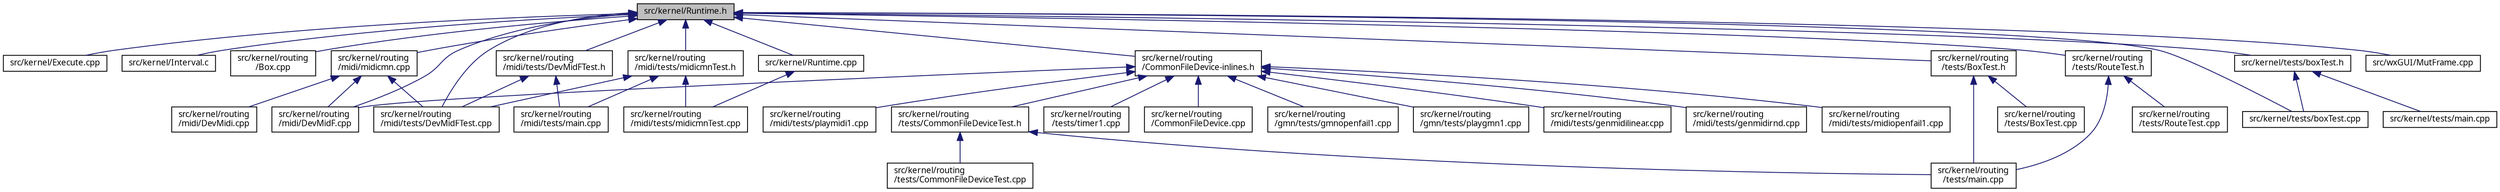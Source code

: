 digraph "src/kernel/Runtime.h"
{
  edge [fontname="Sans",fontsize="10",labelfontname="Sans",labelfontsize="10"];
  node [fontname="Sans",fontsize="10",shape=record];
  Node12 [label="src/kernel/Runtime.h",height=0.2,width=0.4,color="black", fillcolor="grey75", style="filled", fontcolor="black"];
  Node12 -> Node13 [dir="back",color="midnightblue",fontsize="10",style="solid",fontname="Sans"];
  Node13 [label="src/kernel/Execute.cpp",height=0.2,width=0.4,color="black", fillcolor="white", style="filled",URL="$df/d23/Execute_8cpp.html"];
  Node12 -> Node14 [dir="back",color="midnightblue",fontsize="10",style="solid",fontname="Sans"];
  Node14 [label="src/kernel/Interval.c",height=0.2,width=0.4,color="black", fillcolor="white", style="filled",URL="$d2/de4/Interval_8c.html",tooltip="Interval calculations. "];
  Node12 -> Node15 [dir="back",color="midnightblue",fontsize="10",style="solid",fontname="Sans"];
  Node15 [label="src/kernel/routing\l/Box.cpp",height=0.2,width=0.4,color="black", fillcolor="white", style="filled",URL="$dd/dc6/Box_8cpp.html",tooltip="Devices for routing. "];
  Node12 -> Node16 [dir="back",color="midnightblue",fontsize="10",style="solid",fontname="Sans"];
  Node16 [label="src/kernel/routing\l/CommonFileDevice-inlines.h",height=0.2,width=0.4,color="black", fillcolor="white", style="filled",URL="$d9/d6a/CommonFileDevice-inlines_8h.html"];
  Node16 -> Node17 [dir="back",color="midnightblue",fontsize="10",style="solid",fontname="Sans"];
  Node17 [label="src/kernel/routing\l/CommonFileDevice.cpp",height=0.2,width=0.4,color="black", fillcolor="white", style="filled",URL="$dc/d72/CommonFileDevice_8cpp.html"];
  Node16 -> Node18 [dir="back",color="midnightblue",fontsize="10",style="solid",fontname="Sans"];
  Node18 [label="src/kernel/routing\l/gmn/tests/gmnopenfail1.cpp",height=0.2,width=0.4,color="black", fillcolor="white", style="filled",URL="$d0/dd6/gmnopenfail1_8cpp.html"];
  Node16 -> Node19 [dir="back",color="midnightblue",fontsize="10",style="solid",fontname="Sans"];
  Node19 [label="src/kernel/routing\l/gmn/tests/playgmn1.cpp",height=0.2,width=0.4,color="black", fillcolor="white", style="filled",URL="$d3/d06/playgmn1_8cpp.html"];
  Node16 -> Node20 [dir="back",color="midnightblue",fontsize="10",style="solid",fontname="Sans"];
  Node20 [label="src/kernel/routing\l/midi/DevMidF.cpp",height=0.2,width=0.4,color="black", fillcolor="white", style="filled",URL="$d0/d6b/DevMidF_8cpp.html",tooltip="MIDI-File as device. "];
  Node16 -> Node21 [dir="back",color="midnightblue",fontsize="10",style="solid",fontname="Sans"];
  Node21 [label="src/kernel/routing\l/midi/tests/genmidilinear.cpp",height=0.2,width=0.4,color="black", fillcolor="white", style="filled",URL="$db/dd6/genmidilinear_8cpp.html"];
  Node16 -> Node22 [dir="back",color="midnightblue",fontsize="10",style="solid",fontname="Sans"];
  Node22 [label="src/kernel/routing\l/midi/tests/genmidirnd.cpp",height=0.2,width=0.4,color="black", fillcolor="white", style="filled",URL="$dd/d2d/genmidirnd_8cpp.html"];
  Node16 -> Node23 [dir="back",color="midnightblue",fontsize="10",style="solid",fontname="Sans"];
  Node23 [label="src/kernel/routing\l/midi/tests/midiopenfail1.cpp",height=0.2,width=0.4,color="black", fillcolor="white", style="filled",URL="$da/ddb/midiopenfail1_8cpp.html"];
  Node16 -> Node24 [dir="back",color="midnightblue",fontsize="10",style="solid",fontname="Sans"];
  Node24 [label="src/kernel/routing\l/midi/tests/playmidi1.cpp",height=0.2,width=0.4,color="black", fillcolor="white", style="filled",URL="$d9/dfe/playmidi1_8cpp.html"];
  Node16 -> Node25 [dir="back",color="midnightblue",fontsize="10",style="solid",fontname="Sans"];
  Node25 [label="src/kernel/routing\l/tests/CommonFileDeviceTest.h",height=0.2,width=0.4,color="black", fillcolor="white", style="filled",URL="$d4/d70/CommonFileDeviceTest_8h.html"];
  Node25 -> Node26 [dir="back",color="midnightblue",fontsize="10",style="solid",fontname="Sans"];
  Node26 [label="src/kernel/routing\l/tests/CommonFileDeviceTest.cpp",height=0.2,width=0.4,color="black", fillcolor="white", style="filled",URL="$dc/d43/CommonFileDeviceTest_8cpp.html"];
  Node25 -> Node27 [dir="back",color="midnightblue",fontsize="10",style="solid",fontname="Sans"];
  Node27 [label="src/kernel/routing\l/tests/main.cpp",height=0.2,width=0.4,color="black", fillcolor="white", style="filled",URL="$d1/de6/kernel_2routing_2tests_2main_8cpp.html"];
  Node16 -> Node28 [dir="back",color="midnightblue",fontsize="10",style="solid",fontname="Sans"];
  Node28 [label="src/kernel/routing\l/tests/timer1.cpp",height=0.2,width=0.4,color="black", fillcolor="white", style="filled",URL="$d9/d9a/timer1_8cpp.html"];
  Node12 -> Node20 [dir="back",color="midnightblue",fontsize="10",style="solid",fontname="Sans"];
  Node12 -> Node29 [dir="back",color="midnightblue",fontsize="10",style="solid",fontname="Sans"];
  Node29 [label="src/kernel/routing\l/midi/midicmn.cpp",height=0.2,width=0.4,color="black", fillcolor="white", style="filled",URL="$d3/d0f/midicmn_8cpp.html"];
  Node29 -> Node20 [dir="back",color="midnightblue",fontsize="10",style="solid",fontname="Sans"];
  Node29 -> Node30 [dir="back",color="midnightblue",fontsize="10",style="solid",fontname="Sans"];
  Node30 [label="src/kernel/routing\l/midi/DevMidi.cpp",height=0.2,width=0.4,color="black", fillcolor="white", style="filled",URL="$df/d8f/DevMidi_8cpp.html",tooltip="Midi Port IO (Mutabor layer) "];
  Node29 -> Node31 [dir="back",color="midnightblue",fontsize="10",style="solid",fontname="Sans"];
  Node31 [label="src/kernel/routing\l/midi/tests/DevMidFTest.cpp",height=0.2,width=0.4,color="black", fillcolor="white", style="filled",URL="$d9/d99/DevMidFTest_8cpp.html"];
  Node12 -> Node31 [dir="back",color="midnightblue",fontsize="10",style="solid",fontname="Sans"];
  Node12 -> Node32 [dir="back",color="midnightblue",fontsize="10",style="solid",fontname="Sans"];
  Node32 [label="src/kernel/routing\l/midi/tests/DevMidFTest.h",height=0.2,width=0.4,color="black", fillcolor="white", style="filled",URL="$da/d0f/DevMidFTest_8h.html"];
  Node32 -> Node31 [dir="back",color="midnightblue",fontsize="10",style="solid",fontname="Sans"];
  Node32 -> Node33 [dir="back",color="midnightblue",fontsize="10",style="solid",fontname="Sans"];
  Node33 [label="src/kernel/routing\l/midi/tests/main.cpp",height=0.2,width=0.4,color="black", fillcolor="white", style="filled",URL="$df/d72/kernel_2routing_2midi_2tests_2main_8cpp.html"];
  Node12 -> Node34 [dir="back",color="midnightblue",fontsize="10",style="solid",fontname="Sans"];
  Node34 [label="src/kernel/routing\l/midi/tests/midicmnTest.h",height=0.2,width=0.4,color="black", fillcolor="white", style="filled",URL="$dd/d56/midicmnTest_8h.html"];
  Node34 -> Node31 [dir="back",color="midnightblue",fontsize="10",style="solid",fontname="Sans"];
  Node34 -> Node33 [dir="back",color="midnightblue",fontsize="10",style="solid",fontname="Sans"];
  Node34 -> Node35 [dir="back",color="midnightblue",fontsize="10",style="solid",fontname="Sans"];
  Node35 [label="src/kernel/routing\l/midi/tests/midicmnTest.cpp",height=0.2,width=0.4,color="black", fillcolor="white", style="filled",URL="$d8/d59/midicmnTest_8cpp.html"];
  Node12 -> Node36 [dir="back",color="midnightblue",fontsize="10",style="solid",fontname="Sans"];
  Node36 [label="src/kernel/Runtime.cpp",height=0.2,width=0.4,color="black", fillcolor="white", style="filled",URL="$db/d80/Runtime_8cpp.html"];
  Node36 -> Node35 [dir="back",color="midnightblue",fontsize="10",style="solid",fontname="Sans"];
  Node12 -> Node37 [dir="back",color="midnightblue",fontsize="10",style="solid",fontname="Sans"];
  Node37 [label="src/kernel/routing\l/tests/BoxTest.h",height=0.2,width=0.4,color="black", fillcolor="white", style="filled",URL="$df/d01/BoxTest_8h.html"];
  Node37 -> Node38 [dir="back",color="midnightblue",fontsize="10",style="solid",fontname="Sans"];
  Node38 [label="src/kernel/routing\l/tests/BoxTest.cpp",height=0.2,width=0.4,color="black", fillcolor="white", style="filled",URL="$db/d0a/BoxTest_8cpp.html"];
  Node37 -> Node27 [dir="back",color="midnightblue",fontsize="10",style="solid",fontname="Sans"];
  Node12 -> Node39 [dir="back",color="midnightblue",fontsize="10",style="solid",fontname="Sans"];
  Node39 [label="src/kernel/routing\l/tests/RouteTest.h",height=0.2,width=0.4,color="black", fillcolor="white", style="filled",URL="$dc/d45/RouteTest_8h.html"];
  Node39 -> Node27 [dir="back",color="midnightblue",fontsize="10",style="solid",fontname="Sans"];
  Node39 -> Node40 [dir="back",color="midnightblue",fontsize="10",style="solid",fontname="Sans"];
  Node40 [label="src/kernel/routing\l/tests/RouteTest.cpp",height=0.2,width=0.4,color="black", fillcolor="white", style="filled",URL="$d2/dba/RouteTest_8cpp.html"];
  Node12 -> Node41 [dir="back",color="midnightblue",fontsize="10",style="solid",fontname="Sans"];
  Node41 [label="src/kernel/tests/boxTest.h",height=0.2,width=0.4,color="black", fillcolor="white", style="filled",URL="$dc/d2f/boxTest_8h.html"];
  Node41 -> Node42 [dir="back",color="midnightblue",fontsize="10",style="solid",fontname="Sans"];
  Node42 [label="src/kernel/tests/boxTest.cpp",height=0.2,width=0.4,color="black", fillcolor="white", style="filled",URL="$d1/da7/boxTest_8cpp.html"];
  Node41 -> Node43 [dir="back",color="midnightblue",fontsize="10",style="solid",fontname="Sans"];
  Node43 [label="src/kernel/tests/main.cpp",height=0.2,width=0.4,color="black", fillcolor="white", style="filled",URL="$d5/dd0/kernel_2tests_2main_8cpp.html",tooltip="cppunit main program "];
  Node12 -> Node42 [dir="back",color="midnightblue",fontsize="10",style="solid",fontname="Sans"];
  Node12 -> Node44 [dir="back",color="midnightblue",fontsize="10",style="solid",fontname="Sans"];
  Node44 [label="src/wxGUI/MutFrame.cpp",height=0.2,width=0.4,color="black", fillcolor="white", style="filled",URL="$dc/df3/MutFrame_8cpp.html",tooltip="Mutabor Frame. "];
}
